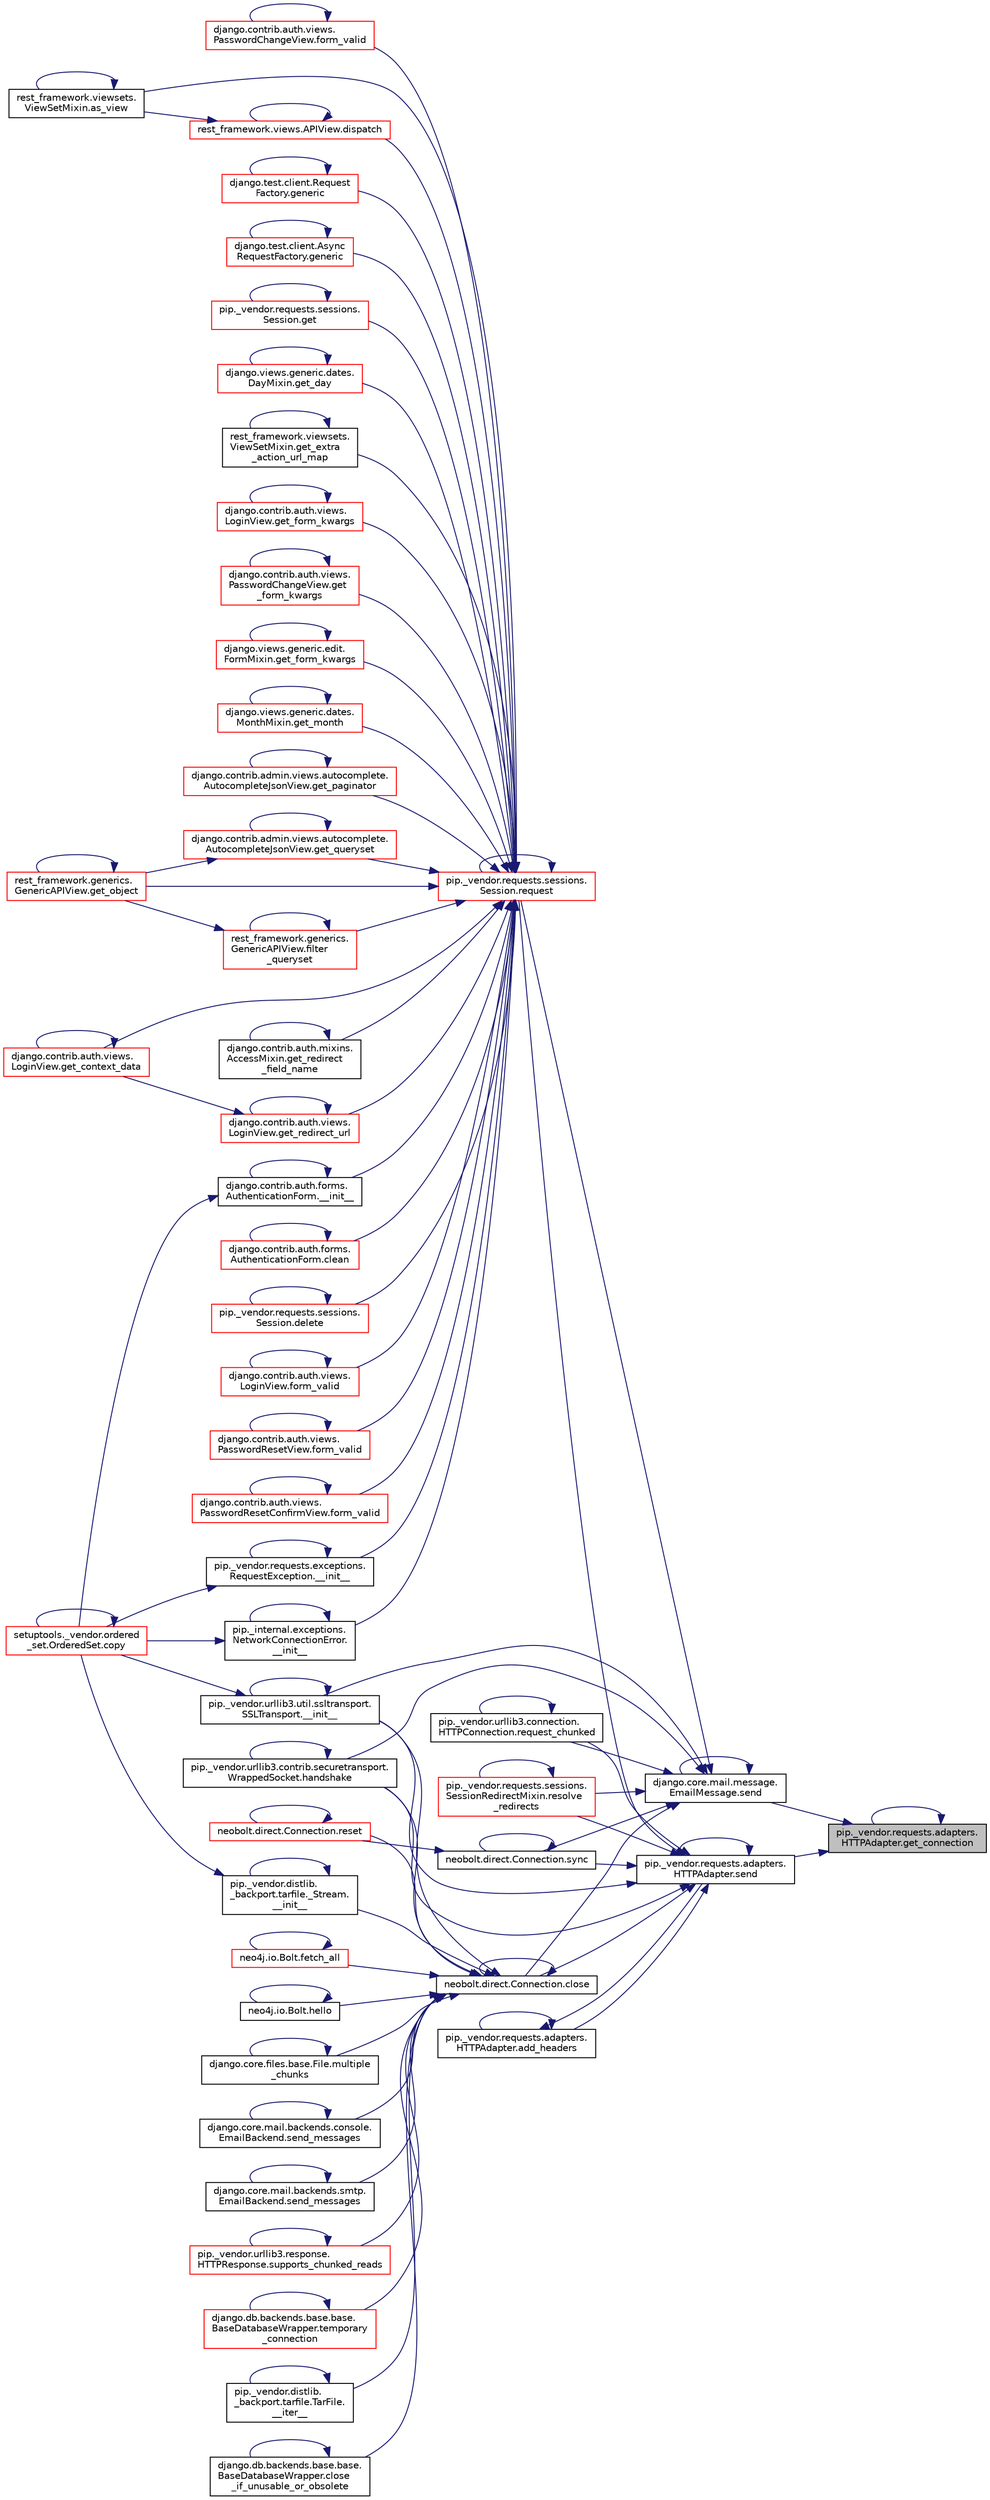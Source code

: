 digraph "pip._vendor.requests.adapters.HTTPAdapter.get_connection"
{
 // LATEX_PDF_SIZE
  edge [fontname="Helvetica",fontsize="10",labelfontname="Helvetica",labelfontsize="10"];
  node [fontname="Helvetica",fontsize="10",shape=record];
  rankdir="RL";
  Node1 [label="pip._vendor.requests.adapters.\lHTTPAdapter.get_connection",height=0.2,width=0.4,color="black", fillcolor="grey75", style="filled", fontcolor="black",tooltip=" "];
  Node1 -> Node1 [dir="back",color="midnightblue",fontsize="10",style="solid",fontname="Helvetica"];
  Node1 -> Node2 [dir="back",color="midnightblue",fontsize="10",style="solid",fontname="Helvetica"];
  Node2 [label="django.core.mail.message.\lEmailMessage.send",height=0.2,width=0.4,color="black", fillcolor="white", style="filled",URL="$d9/d6b/classdjango_1_1core_1_1mail_1_1message_1_1_email_message.html#a0ed07ca9ef5dc033d04da5e8ea6aae2d",tooltip=" "];
  Node2 -> Node3 [dir="back",color="midnightblue",fontsize="10",style="solid",fontname="Helvetica"];
  Node3 [label="pip._vendor.urllib3.util.ssltransport.\lSSLTransport.__init__",height=0.2,width=0.4,color="black", fillcolor="white", style="filled",URL="$d5/d5b/classpip_1_1__vendor_1_1urllib3_1_1util_1_1ssltransport_1_1_s_s_l_transport.html#a732f5816c7be7853f2549ffabbfdc1df",tooltip=" "];
  Node3 -> Node3 [dir="back",color="midnightblue",fontsize="10",style="solid",fontname="Helvetica"];
  Node3 -> Node4 [dir="back",color="midnightblue",fontsize="10",style="solid",fontname="Helvetica"];
  Node4 [label="setuptools._vendor.ordered\l_set.OrderedSet.copy",height=0.2,width=0.4,color="red", fillcolor="white", style="filled",URL="$d0/d40/classsetuptools_1_1__vendor_1_1ordered__set_1_1_ordered_set.html#a84224c403039b9dac5d2794d85073053",tooltip=" "];
  Node4 -> Node4 [dir="back",color="midnightblue",fontsize="10",style="solid",fontname="Helvetica"];
  Node2 -> Node621 [dir="back",color="midnightblue",fontsize="10",style="solid",fontname="Helvetica"];
  Node621 [label="neobolt.direct.Connection.close",height=0.2,width=0.4,color="black", fillcolor="white", style="filled",URL="$d8/db4/classneobolt_1_1direct_1_1_connection.html#af0b5cc8672b0f72f3b3e681ff0608519",tooltip=" "];
  Node621 -> Node99 [dir="back",color="midnightblue",fontsize="10",style="solid",fontname="Helvetica"];
  Node99 [label="pip._vendor.distlib.\l_backport.tarfile._Stream.\l__init__",height=0.2,width=0.4,color="black", fillcolor="white", style="filled",URL="$de/d60/classpip_1_1__vendor_1_1distlib_1_1__backport_1_1tarfile_1_1___stream.html#a17492c93bae9e70b816bffb077cf2912",tooltip=" "];
  Node99 -> Node99 [dir="back",color="midnightblue",fontsize="10",style="solid",fontname="Helvetica"];
  Node99 -> Node4 [dir="back",color="midnightblue",fontsize="10",style="solid",fontname="Helvetica"];
  Node621 -> Node3 [dir="back",color="midnightblue",fontsize="10",style="solid",fontname="Helvetica"];
  Node621 -> Node100 [dir="back",color="midnightblue",fontsize="10",style="solid",fontname="Helvetica"];
  Node100 [label="pip._vendor.distlib.\l_backport.tarfile.TarFile.\l__iter__",height=0.2,width=0.4,color="black", fillcolor="white", style="filled",URL="$d7/d1d/classpip_1_1__vendor_1_1distlib_1_1__backport_1_1tarfile_1_1_tar_file.html#aeff57e92d5ef967aef950e42d56ece22",tooltip=" "];
  Node100 -> Node100 [dir="back",color="midnightblue",fontsize="10",style="solid",fontname="Helvetica"];
  Node621 -> Node621 [dir="back",color="midnightblue",fontsize="10",style="solid",fontname="Helvetica"];
  Node621 -> Node101 [dir="back",color="midnightblue",fontsize="10",style="solid",fontname="Helvetica"];
  Node101 [label="django.db.backends.base.base.\lBaseDatabaseWrapper.close\l_if_unusable_or_obsolete",height=0.2,width=0.4,color="black", fillcolor="white", style="filled",URL="$d2/d62/classdjango_1_1db_1_1backends_1_1base_1_1base_1_1_base_database_wrapper.html#a76d714cd976b2dd3cd3c731984d299d0",tooltip=" "];
  Node101 -> Node101 [dir="back",color="midnightblue",fontsize="10",style="solid",fontname="Helvetica"];
  Node621 -> Node102 [dir="back",color="midnightblue",fontsize="10",style="solid",fontname="Helvetica"];
  Node102 [label="neo4j.io.Bolt.fetch_all",height=0.2,width=0.4,color="red", fillcolor="white", style="filled",URL="$db/dec/classneo4j_1_1io_1_1_bolt.html#aeabe1dd43e33259be90037c6f311f360",tooltip=" "];
  Node102 -> Node102 [dir="back",color="midnightblue",fontsize="10",style="solid",fontname="Helvetica"];
  Node621 -> Node109 [dir="back",color="midnightblue",fontsize="10",style="solid",fontname="Helvetica"];
  Node109 [label="pip._vendor.urllib3.contrib.securetransport.\lWrappedSocket.handshake",height=0.2,width=0.4,color="black", fillcolor="white", style="filled",URL="$da/dfd/classpip_1_1__vendor_1_1urllib3_1_1contrib_1_1securetransport_1_1_wrapped_socket.html#a4dff747225797a2242238d7e073fa79b",tooltip=" "];
  Node109 -> Node109 [dir="back",color="midnightblue",fontsize="10",style="solid",fontname="Helvetica"];
  Node621 -> Node110 [dir="back",color="midnightblue",fontsize="10",style="solid",fontname="Helvetica"];
  Node110 [label="neo4j.io.Bolt.hello",height=0.2,width=0.4,color="black", fillcolor="white", style="filled",URL="$db/dec/classneo4j_1_1io_1_1_bolt.html#a1a6121a9c8476295123e385ed351f383",tooltip=" "];
  Node110 -> Node110 [dir="back",color="midnightblue",fontsize="10",style="solid",fontname="Helvetica"];
  Node621 -> Node111 [dir="back",color="midnightblue",fontsize="10",style="solid",fontname="Helvetica"];
  Node111 [label="django.core.files.base.File.multiple\l_chunks",height=0.2,width=0.4,color="black", fillcolor="white", style="filled",URL="$db/def/classdjango_1_1core_1_1files_1_1base_1_1_file.html#a41708b1d92779c4397c67d10cfcf159e",tooltip=" "];
  Node111 -> Node111 [dir="back",color="midnightblue",fontsize="10",style="solid",fontname="Helvetica"];
  Node621 -> Node78 [dir="back",color="midnightblue",fontsize="10",style="solid",fontname="Helvetica"];
  Node78 [label="neobolt.direct.Connection.reset",height=0.2,width=0.4,color="red", fillcolor="white", style="filled",URL="$d8/db4/classneobolt_1_1direct_1_1_connection.html#a61bc4e93d32e42b507e812be65482c08",tooltip=" "];
  Node78 -> Node78 [dir="back",color="midnightblue",fontsize="10",style="solid",fontname="Helvetica"];
  Node621 -> Node112 [dir="back",color="midnightblue",fontsize="10",style="solid",fontname="Helvetica"];
  Node112 [label="django.core.mail.backends.console.\lEmailBackend.send_messages",height=0.2,width=0.4,color="black", fillcolor="white", style="filled",URL="$d4/de3/classdjango_1_1core_1_1mail_1_1backends_1_1console_1_1_email_backend.html#a47ee8e77d6aeb5cba1d4598e6d982097",tooltip=" "];
  Node112 -> Node112 [dir="back",color="midnightblue",fontsize="10",style="solid",fontname="Helvetica"];
  Node621 -> Node113 [dir="back",color="midnightblue",fontsize="10",style="solid",fontname="Helvetica"];
  Node113 [label="django.core.mail.backends.smtp.\lEmailBackend.send_messages",height=0.2,width=0.4,color="black", fillcolor="white", style="filled",URL="$d7/db2/classdjango_1_1core_1_1mail_1_1backends_1_1smtp_1_1_email_backend.html#afed9f658c7a62be6d2e2c2d1f89d2acb",tooltip=" "];
  Node113 -> Node113 [dir="back",color="midnightblue",fontsize="10",style="solid",fontname="Helvetica"];
  Node621 -> Node114 [dir="back",color="midnightblue",fontsize="10",style="solid",fontname="Helvetica"];
  Node114 [label="pip._vendor.urllib3.response.\lHTTPResponse.supports_chunked_reads",height=0.2,width=0.4,color="red", fillcolor="white", style="filled",URL="$dd/d5a/classpip_1_1__vendor_1_1urllib3_1_1response_1_1_h_t_t_p_response.html#a2a1912a3eac26ffca9f80fa1ab140126",tooltip=" "];
  Node114 -> Node114 [dir="back",color="midnightblue",fontsize="10",style="solid",fontname="Helvetica"];
  Node621 -> Node622 [dir="back",color="midnightblue",fontsize="10",style="solid",fontname="Helvetica"];
  Node622 [label="django.db.backends.base.base.\lBaseDatabaseWrapper.temporary\l_connection",height=0.2,width=0.4,color="red", fillcolor="white", style="filled",URL="$d2/d62/classdjango_1_1db_1_1backends_1_1base_1_1base_1_1_base_database_wrapper.html#aa5a34affc0126827cec3945846c351ab",tooltip=" "];
  Node622 -> Node622 [dir="back",color="midnightblue",fontsize="10",style="solid",fontname="Helvetica"];
  Node2 -> Node109 [dir="back",color="midnightblue",fontsize="10",style="solid",fontname="Helvetica"];
  Node2 -> Node129 [dir="back",color="midnightblue",fontsize="10",style="solid",fontname="Helvetica"];
  Node129 [label="pip._vendor.requests.sessions.\lSession.request",height=0.2,width=0.4,color="red", fillcolor="white", style="filled",URL="$da/de9/classpip_1_1__vendor_1_1requests_1_1sessions_1_1_session.html#a718b60e99280c6ef1a346cb6dc0a90c8",tooltip=" "];
  Node129 -> Node130 [dir="back",color="midnightblue",fontsize="10",style="solid",fontname="Helvetica"];
  Node130 [label="pip._vendor.requests.exceptions.\lRequestException.__init__",height=0.2,width=0.4,color="black", fillcolor="white", style="filled",URL="$df/d94/classpip_1_1__vendor_1_1requests_1_1exceptions_1_1_request_exception.html#a8fc54b3d119b656141d4048103b646ee",tooltip=" "];
  Node130 -> Node130 [dir="back",color="midnightblue",fontsize="10",style="solid",fontname="Helvetica"];
  Node130 -> Node4 [dir="back",color="midnightblue",fontsize="10",style="solid",fontname="Helvetica"];
  Node129 -> Node131 [dir="back",color="midnightblue",fontsize="10",style="solid",fontname="Helvetica"];
  Node131 [label="pip._internal.exceptions.\lNetworkConnectionError.\l__init__",height=0.2,width=0.4,color="black", fillcolor="white", style="filled",URL="$db/dd8/classpip_1_1__internal_1_1exceptions_1_1_network_connection_error.html#a2c74d67d3b756bc1a611bcd6180dd4e7",tooltip=" "];
  Node131 -> Node131 [dir="back",color="midnightblue",fontsize="10",style="solid",fontname="Helvetica"];
  Node131 -> Node4 [dir="back",color="midnightblue",fontsize="10",style="solid",fontname="Helvetica"];
  Node129 -> Node132 [dir="back",color="midnightblue",fontsize="10",style="solid",fontname="Helvetica"];
  Node132 [label="django.contrib.auth.forms.\lAuthenticationForm.__init__",height=0.2,width=0.4,color="black", fillcolor="white", style="filled",URL="$d3/d34/classdjango_1_1contrib_1_1auth_1_1forms_1_1_authentication_form.html#a34702050cb604152ce2d6080dcb745b8",tooltip=" "];
  Node132 -> Node132 [dir="back",color="midnightblue",fontsize="10",style="solid",fontname="Helvetica"];
  Node132 -> Node4 [dir="back",color="midnightblue",fontsize="10",style="solid",fontname="Helvetica"];
  Node129 -> Node133 [dir="back",color="midnightblue",fontsize="10",style="solid",fontname="Helvetica"];
  Node133 [label="rest_framework.viewsets.\lViewSetMixin.as_view",height=0.2,width=0.4,color="black", fillcolor="white", style="filled",URL="$d9/d8d/classrest__framework_1_1viewsets_1_1_view_set_mixin.html#ab57221a68375dfaf9b829641d1c712e4",tooltip=" "];
  Node133 -> Node133 [dir="back",color="midnightblue",fontsize="10",style="solid",fontname="Helvetica"];
  Node129 -> Node134 [dir="back",color="midnightblue",fontsize="10",style="solid",fontname="Helvetica"];
  Node134 [label="django.contrib.auth.forms.\lAuthenticationForm.clean",height=0.2,width=0.4,color="red", fillcolor="white", style="filled",URL="$d3/d34/classdjango_1_1contrib_1_1auth_1_1forms_1_1_authentication_form.html#a7582ce605c846d85757b967f54ebbb3b",tooltip=" "];
  Node134 -> Node134 [dir="back",color="midnightblue",fontsize="10",style="solid",fontname="Helvetica"];
  Node129 -> Node359 [dir="back",color="midnightblue",fontsize="10",style="solid",fontname="Helvetica"];
  Node359 [label="pip._vendor.requests.sessions.\lSession.delete",height=0.2,width=0.4,color="red", fillcolor="white", style="filled",URL="$da/de9/classpip_1_1__vendor_1_1requests_1_1sessions_1_1_session.html#a10a0d9552a108655ec064bd587678247",tooltip=" "];
  Node359 -> Node359 [dir="back",color="midnightblue",fontsize="10",style="solid",fontname="Helvetica"];
  Node129 -> Node360 [dir="back",color="midnightblue",fontsize="10",style="solid",fontname="Helvetica"];
  Node360 [label="rest_framework.views.APIView.dispatch",height=0.2,width=0.4,color="red", fillcolor="white", style="filled",URL="$d3/d7d/classrest__framework_1_1views_1_1_a_p_i_view.html#ac546f29e049369a62a3bd24a3f596c71",tooltip=" "];
  Node360 -> Node133 [dir="back",color="midnightblue",fontsize="10",style="solid",fontname="Helvetica"];
  Node360 -> Node360 [dir="back",color="midnightblue",fontsize="10",style="solid",fontname="Helvetica"];
  Node129 -> Node361 [dir="back",color="midnightblue",fontsize="10",style="solid",fontname="Helvetica"];
  Node361 [label="rest_framework.generics.\lGenericAPIView.filter\l_queryset",height=0.2,width=0.4,color="red", fillcolor="white", style="filled",URL="$d9/d8f/classrest__framework_1_1generics_1_1_generic_a_p_i_view.html#a8e83d5246dc3bc05d0228ffbd3fa9297",tooltip=" "];
  Node361 -> Node361 [dir="back",color="midnightblue",fontsize="10",style="solid",fontname="Helvetica"];
  Node361 -> Node365 [dir="back",color="midnightblue",fontsize="10",style="solid",fontname="Helvetica"];
  Node365 [label="rest_framework.generics.\lGenericAPIView.get_object",height=0.2,width=0.4,color="red", fillcolor="white", style="filled",URL="$d9/d8f/classrest__framework_1_1generics_1_1_generic_a_p_i_view.html#af19daba665c7e3f1329658f71f0dbc1c",tooltip=" "];
  Node365 -> Node365 [dir="back",color="midnightblue",fontsize="10",style="solid",fontname="Helvetica"];
  Node129 -> Node347 [dir="back",color="midnightblue",fontsize="10",style="solid",fontname="Helvetica"];
  Node347 [label="django.contrib.auth.views.\lLoginView.form_valid",height=0.2,width=0.4,color="red", fillcolor="white", style="filled",URL="$dd/d60/classdjango_1_1contrib_1_1auth_1_1views_1_1_login_view.html#a579dcaf480c70b0e02887a5a35a7eae0",tooltip=" "];
  Node347 -> Node347 [dir="back",color="midnightblue",fontsize="10",style="solid",fontname="Helvetica"];
  Node129 -> Node382 [dir="back",color="midnightblue",fontsize="10",style="solid",fontname="Helvetica"];
  Node382 [label="django.contrib.auth.views.\lPasswordResetView.form_valid",height=0.2,width=0.4,color="red", fillcolor="white", style="filled",URL="$d0/d2f/classdjango_1_1contrib_1_1auth_1_1views_1_1_password_reset_view.html#a0265c76f56022650ec841d6d3f2a20de",tooltip=" "];
  Node382 -> Node382 [dir="back",color="midnightblue",fontsize="10",style="solid",fontname="Helvetica"];
  Node129 -> Node383 [dir="back",color="midnightblue",fontsize="10",style="solid",fontname="Helvetica"];
  Node383 [label="django.contrib.auth.views.\lPasswordResetConfirmView.form_valid",height=0.2,width=0.4,color="red", fillcolor="white", style="filled",URL="$da/d2d/classdjango_1_1contrib_1_1auth_1_1views_1_1_password_reset_confirm_view.html#a4f998ba90f4c979f0af771504f9f1379",tooltip=" "];
  Node383 -> Node383 [dir="back",color="midnightblue",fontsize="10",style="solid",fontname="Helvetica"];
  Node129 -> Node384 [dir="back",color="midnightblue",fontsize="10",style="solid",fontname="Helvetica"];
  Node384 [label="django.contrib.auth.views.\lPasswordChangeView.form_valid",height=0.2,width=0.4,color="red", fillcolor="white", style="filled",URL="$d6/de8/classdjango_1_1contrib_1_1auth_1_1views_1_1_password_change_view.html#a809e1f6e2e22fd3199b7236bbb90e2da",tooltip=" "];
  Node384 -> Node384 [dir="back",color="midnightblue",fontsize="10",style="solid",fontname="Helvetica"];
  Node129 -> Node385 [dir="back",color="midnightblue",fontsize="10",style="solid",fontname="Helvetica"];
  Node385 [label="django.test.client.Request\lFactory.generic",height=0.2,width=0.4,color="red", fillcolor="white", style="filled",URL="$db/d7f/classdjango_1_1test_1_1client_1_1_request_factory.html#a3c9694a635970d08cea3d0797fe4a41f",tooltip=" "];
  Node385 -> Node385 [dir="back",color="midnightblue",fontsize="10",style="solid",fontname="Helvetica"];
  Node129 -> Node393 [dir="back",color="midnightblue",fontsize="10",style="solid",fontname="Helvetica"];
  Node393 [label="django.test.client.Async\lRequestFactory.generic",height=0.2,width=0.4,color="red", fillcolor="white", style="filled",URL="$d6/de5/classdjango_1_1test_1_1client_1_1_async_request_factory.html#ad24a6bfecd117237b4d6181f3d9fad6a",tooltip=" "];
  Node393 -> Node393 [dir="back",color="midnightblue",fontsize="10",style="solid",fontname="Helvetica"];
  Node129 -> Node394 [dir="back",color="midnightblue",fontsize="10",style="solid",fontname="Helvetica"];
  Node394 [label="pip._vendor.requests.sessions.\lSession.get",height=0.2,width=0.4,color="red", fillcolor="white", style="filled",URL="$da/de9/classpip_1_1__vendor_1_1requests_1_1sessions_1_1_session.html#a637a2a933183e90943aabeab91d0e475",tooltip=" "];
  Node394 -> Node394 [dir="back",color="midnightblue",fontsize="10",style="solid",fontname="Helvetica"];
  Node129 -> Node301 [dir="back",color="midnightblue",fontsize="10",style="solid",fontname="Helvetica"];
  Node301 [label="django.contrib.auth.views.\lLoginView.get_context_data",height=0.2,width=0.4,color="red", fillcolor="white", style="filled",URL="$dd/d60/classdjango_1_1contrib_1_1auth_1_1views_1_1_login_view.html#acff2e1c7aa1e0c6dc66cb3e8e26a5ea1",tooltip=" "];
  Node301 -> Node301 [dir="back",color="midnightblue",fontsize="10",style="solid",fontname="Helvetica"];
  Node129 -> Node395 [dir="back",color="midnightblue",fontsize="10",style="solid",fontname="Helvetica"];
  Node395 [label="django.views.generic.dates.\lDayMixin.get_day",height=0.2,width=0.4,color="red", fillcolor="white", style="filled",URL="$db/d20/classdjango_1_1views_1_1generic_1_1dates_1_1_day_mixin.html#a64010d8b7ba7da12f3a6bafd4abb7d81",tooltip=" "];
  Node395 -> Node395 [dir="back",color="midnightblue",fontsize="10",style="solid",fontname="Helvetica"];
  Node129 -> Node398 [dir="back",color="midnightblue",fontsize="10",style="solid",fontname="Helvetica"];
  Node398 [label="rest_framework.viewsets.\lViewSetMixin.get_extra\l_action_url_map",height=0.2,width=0.4,color="black", fillcolor="white", style="filled",URL="$d9/d8d/classrest__framework_1_1viewsets_1_1_view_set_mixin.html#a9dfc0206c4fd25250dcde1dd0d8739f0",tooltip=" "];
  Node398 -> Node398 [dir="back",color="midnightblue",fontsize="10",style="solid",fontname="Helvetica"];
  Node129 -> Node399 [dir="back",color="midnightblue",fontsize="10",style="solid",fontname="Helvetica"];
  Node399 [label="django.contrib.auth.views.\lLoginView.get_form_kwargs",height=0.2,width=0.4,color="red", fillcolor="white", style="filled",URL="$dd/d60/classdjango_1_1contrib_1_1auth_1_1views_1_1_login_view.html#acfe4d8339fbf103b4d0a3ab00ca515cb",tooltip=" "];
  Node399 -> Node399 [dir="back",color="midnightblue",fontsize="10",style="solid",fontname="Helvetica"];
  Node129 -> Node407 [dir="back",color="midnightblue",fontsize="10",style="solid",fontname="Helvetica"];
  Node407 [label="django.contrib.auth.views.\lPasswordChangeView.get\l_form_kwargs",height=0.2,width=0.4,color="red", fillcolor="white", style="filled",URL="$d6/de8/classdjango_1_1contrib_1_1auth_1_1views_1_1_password_change_view.html#a819ee3cbfcf3ce40a8a1aa66bef97850",tooltip=" "];
  Node407 -> Node407 [dir="back",color="midnightblue",fontsize="10",style="solid",fontname="Helvetica"];
  Node129 -> Node408 [dir="back",color="midnightblue",fontsize="10",style="solid",fontname="Helvetica"];
  Node408 [label="django.views.generic.edit.\lFormMixin.get_form_kwargs",height=0.2,width=0.4,color="red", fillcolor="white", style="filled",URL="$df/d6a/classdjango_1_1views_1_1generic_1_1edit_1_1_form_mixin.html#a39553a35fb3f5f55c90d9f6355a57b78",tooltip=" "];
  Node408 -> Node408 [dir="back",color="midnightblue",fontsize="10",style="solid",fontname="Helvetica"];
  Node129 -> Node409 [dir="back",color="midnightblue",fontsize="10",style="solid",fontname="Helvetica"];
  Node409 [label="django.views.generic.dates.\lMonthMixin.get_month",height=0.2,width=0.4,color="red", fillcolor="white", style="filled",URL="$de/d58/classdjango_1_1views_1_1generic_1_1dates_1_1_month_mixin.html#a1279c3c7a535b838a7693db7689a170d",tooltip=" "];
  Node409 -> Node409 [dir="back",color="midnightblue",fontsize="10",style="solid",fontname="Helvetica"];
  Node129 -> Node365 [dir="back",color="midnightblue",fontsize="10",style="solid",fontname="Helvetica"];
  Node129 -> Node411 [dir="back",color="midnightblue",fontsize="10",style="solid",fontname="Helvetica"];
  Node411 [label="django.contrib.admin.views.autocomplete.\lAutocompleteJsonView.get_paginator",height=0.2,width=0.4,color="red", fillcolor="white", style="filled",URL="$d5/d24/classdjango_1_1contrib_1_1admin_1_1views_1_1autocomplete_1_1_autocomplete_json_view.html#a04246dcdf4d4214e4f07e65279dbae92",tooltip=" "];
  Node411 -> Node411 [dir="back",color="midnightblue",fontsize="10",style="solid",fontname="Helvetica"];
  Node129 -> Node418 [dir="back",color="midnightblue",fontsize="10",style="solid",fontname="Helvetica"];
  Node418 [label="django.contrib.admin.views.autocomplete.\lAutocompleteJsonView.get_queryset",height=0.2,width=0.4,color="red", fillcolor="white", style="filled",URL="$d5/d24/classdjango_1_1contrib_1_1admin_1_1views_1_1autocomplete_1_1_autocomplete_json_view.html#aeba422d947101bce361f0fd32ff7d4d4",tooltip=" "];
  Node418 -> Node365 [dir="back",color="midnightblue",fontsize="10",style="solid",fontname="Helvetica"];
  Node418 -> Node418 [dir="back",color="midnightblue",fontsize="10",style="solid",fontname="Helvetica"];
  Node129 -> Node449 [dir="back",color="midnightblue",fontsize="10",style="solid",fontname="Helvetica"];
  Node449 [label="django.contrib.auth.mixins.\lAccessMixin.get_redirect\l_field_name",height=0.2,width=0.4,color="black", fillcolor="white", style="filled",URL="$da/d6c/classdjango_1_1contrib_1_1auth_1_1mixins_1_1_access_mixin.html#abf988b609f1e927ea5b7ef262466b6ca",tooltip=" "];
  Node449 -> Node449 [dir="back",color="midnightblue",fontsize="10",style="solid",fontname="Helvetica"];
  Node129 -> Node450 [dir="back",color="midnightblue",fontsize="10",style="solid",fontname="Helvetica"];
  Node450 [label="django.contrib.auth.views.\lLoginView.get_redirect_url",height=0.2,width=0.4,color="red", fillcolor="white", style="filled",URL="$dd/d60/classdjango_1_1contrib_1_1auth_1_1views_1_1_login_view.html#a8b4c3af080df3c4b69b0d8f422557c27",tooltip=" "];
  Node450 -> Node301 [dir="back",color="midnightblue",fontsize="10",style="solid",fontname="Helvetica"];
  Node450 -> Node450 [dir="back",color="midnightblue",fontsize="10",style="solid",fontname="Helvetica"];
  Node129 -> Node129 [dir="back",color="midnightblue",fontsize="10",style="solid",fontname="Helvetica"];
  Node2 -> Node626 [dir="back",color="midnightblue",fontsize="10",style="solid",fontname="Helvetica"];
  Node626 [label="pip._vendor.urllib3.connection.\lHTTPConnection.request_chunked",height=0.2,width=0.4,color="black", fillcolor="white", style="filled",URL="$d2/d75/classpip_1_1__vendor_1_1urllib3_1_1connection_1_1_h_t_t_p_connection.html#ad0ce9861382a0268d64ee1d58d3d83c4",tooltip=" "];
  Node626 -> Node626 [dir="back",color="midnightblue",fontsize="10",style="solid",fontname="Helvetica"];
  Node2 -> Node627 [dir="back",color="midnightblue",fontsize="10",style="solid",fontname="Helvetica"];
  Node627 [label="pip._vendor.requests.sessions.\lSessionRedirectMixin.resolve\l_redirects",height=0.2,width=0.4,color="red", fillcolor="white", style="filled",URL="$d3/def/classpip_1_1__vendor_1_1requests_1_1sessions_1_1_session_redirect_mixin.html#af9bcf31587685a33dbbb517f8e1b71b3",tooltip=" "];
  Node627 -> Node627 [dir="back",color="midnightblue",fontsize="10",style="solid",fontname="Helvetica"];
  Node2 -> Node2 [dir="back",color="midnightblue",fontsize="10",style="solid",fontname="Helvetica"];
  Node2 -> Node77 [dir="back",color="midnightblue",fontsize="10",style="solid",fontname="Helvetica"];
  Node77 [label="neobolt.direct.Connection.sync",height=0.2,width=0.4,color="black", fillcolor="white", style="filled",URL="$d8/db4/classneobolt_1_1direct_1_1_connection.html#a2c3815aafec1d0287cebe3db1f3dd2dd",tooltip=" "];
  Node77 -> Node78 [dir="back",color="midnightblue",fontsize="10",style="solid",fontname="Helvetica"];
  Node77 -> Node77 [dir="back",color="midnightblue",fontsize="10",style="solid",fontname="Helvetica"];
  Node1 -> Node678 [dir="back",color="midnightblue",fontsize="10",style="solid",fontname="Helvetica"];
  Node678 [label="pip._vendor.requests.adapters.\lHTTPAdapter.send",height=0.2,width=0.4,color="black", fillcolor="white", style="filled",URL="$da/dd8/classpip_1_1__vendor_1_1requests_1_1adapters_1_1_h_t_t_p_adapter.html#a6b8cb9b4129cbc1c9aa685dc69f869a4",tooltip=" "];
  Node678 -> Node3 [dir="back",color="midnightblue",fontsize="10",style="solid",fontname="Helvetica"];
  Node678 -> Node679 [dir="back",color="midnightblue",fontsize="10",style="solid",fontname="Helvetica"];
  Node679 [label="pip._vendor.requests.adapters.\lHTTPAdapter.add_headers",height=0.2,width=0.4,color="black", fillcolor="white", style="filled",URL="$da/dd8/classpip_1_1__vendor_1_1requests_1_1adapters_1_1_h_t_t_p_adapter.html#a4484188d67b82fe5cac31c0eeeec68f1",tooltip=" "];
  Node679 -> Node679 [dir="back",color="midnightblue",fontsize="10",style="solid",fontname="Helvetica"];
  Node679 -> Node678 [dir="back",color="midnightblue",fontsize="10",style="solid",fontname="Helvetica"];
  Node678 -> Node621 [dir="back",color="midnightblue",fontsize="10",style="solid",fontname="Helvetica"];
  Node678 -> Node109 [dir="back",color="midnightblue",fontsize="10",style="solid",fontname="Helvetica"];
  Node678 -> Node129 [dir="back",color="midnightblue",fontsize="10",style="solid",fontname="Helvetica"];
  Node678 -> Node626 [dir="back",color="midnightblue",fontsize="10",style="solid",fontname="Helvetica"];
  Node678 -> Node627 [dir="back",color="midnightblue",fontsize="10",style="solid",fontname="Helvetica"];
  Node678 -> Node678 [dir="back",color="midnightblue",fontsize="10",style="solid",fontname="Helvetica"];
  Node678 -> Node77 [dir="back",color="midnightblue",fontsize="10",style="solid",fontname="Helvetica"];
}
